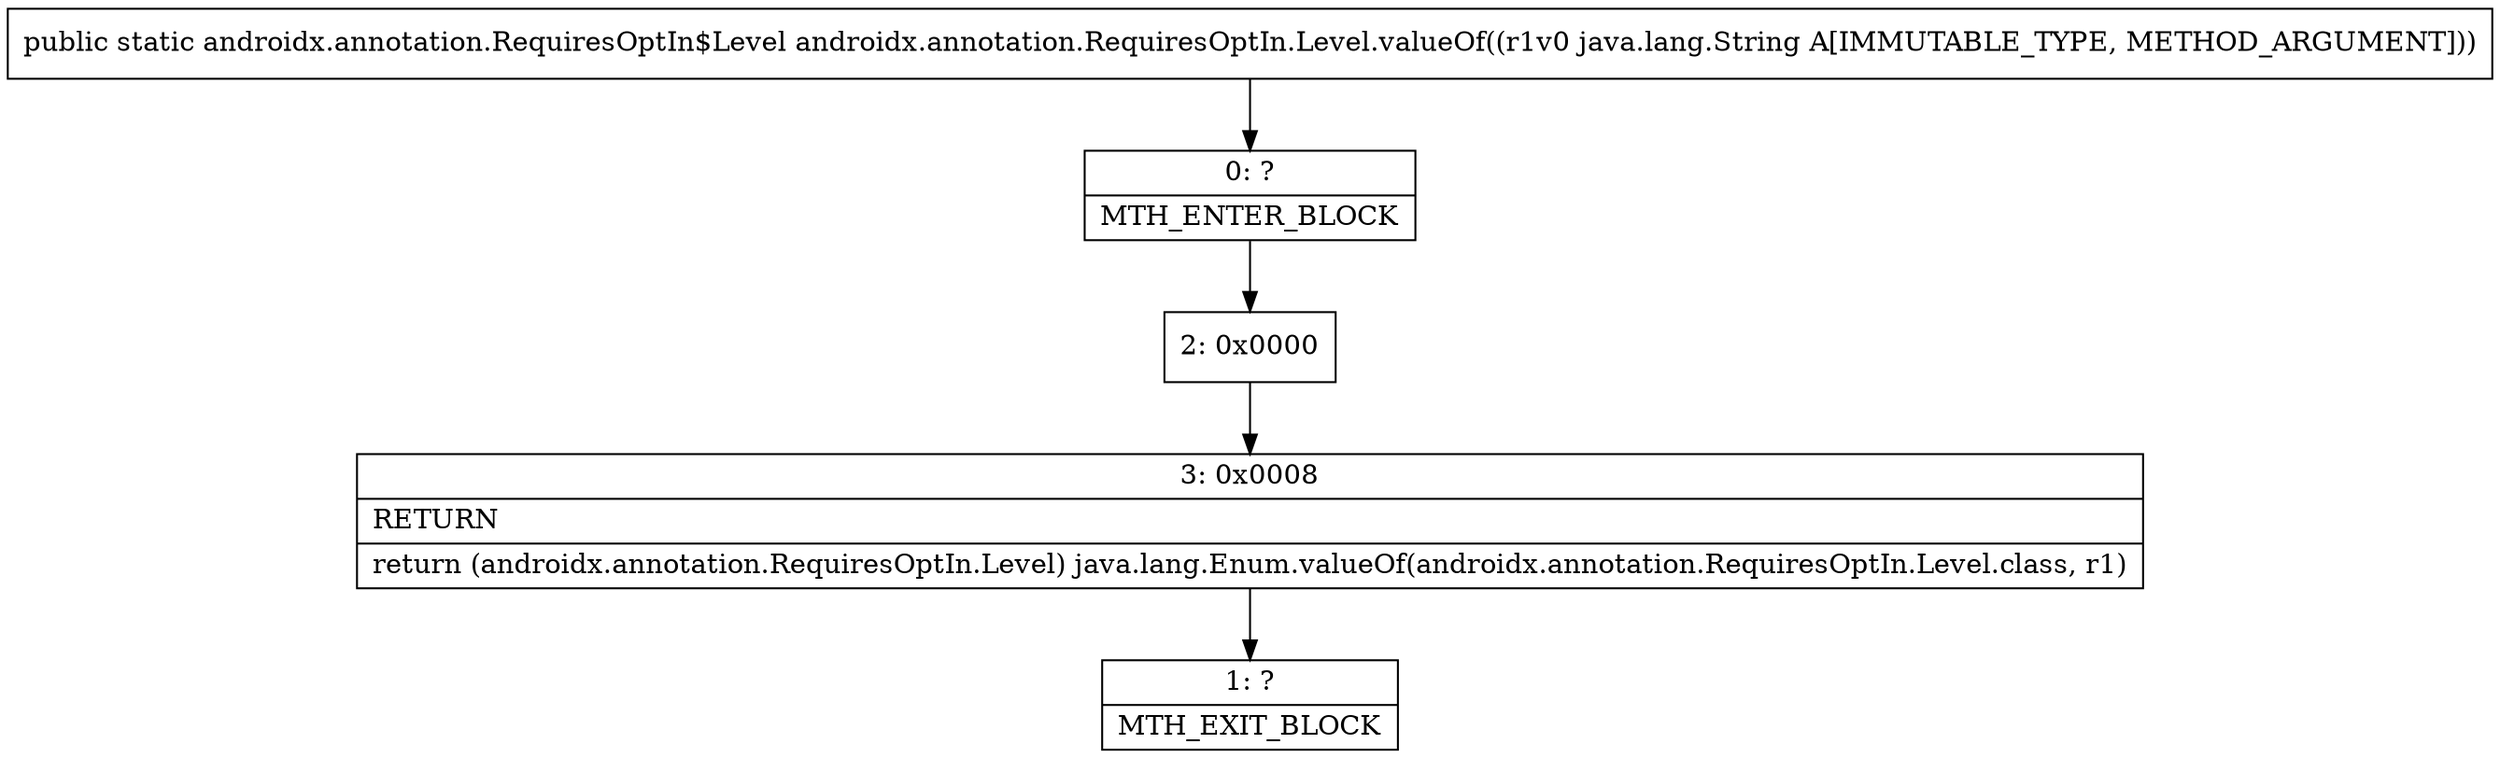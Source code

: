 digraph "CFG forandroidx.annotation.RequiresOptIn.Level.valueOf(Ljava\/lang\/String;)Landroidx\/annotation\/RequiresOptIn$Level;" {
Node_0 [shape=record,label="{0\:\ ?|MTH_ENTER_BLOCK\l}"];
Node_2 [shape=record,label="{2\:\ 0x0000}"];
Node_3 [shape=record,label="{3\:\ 0x0008|RETURN\l|return (androidx.annotation.RequiresOptIn.Level) java.lang.Enum.valueOf(androidx.annotation.RequiresOptIn.Level.class, r1)\l}"];
Node_1 [shape=record,label="{1\:\ ?|MTH_EXIT_BLOCK\l}"];
MethodNode[shape=record,label="{public static androidx.annotation.RequiresOptIn$Level androidx.annotation.RequiresOptIn.Level.valueOf((r1v0 java.lang.String A[IMMUTABLE_TYPE, METHOD_ARGUMENT])) }"];
MethodNode -> Node_0;Node_0 -> Node_2;
Node_2 -> Node_3;
Node_3 -> Node_1;
}

